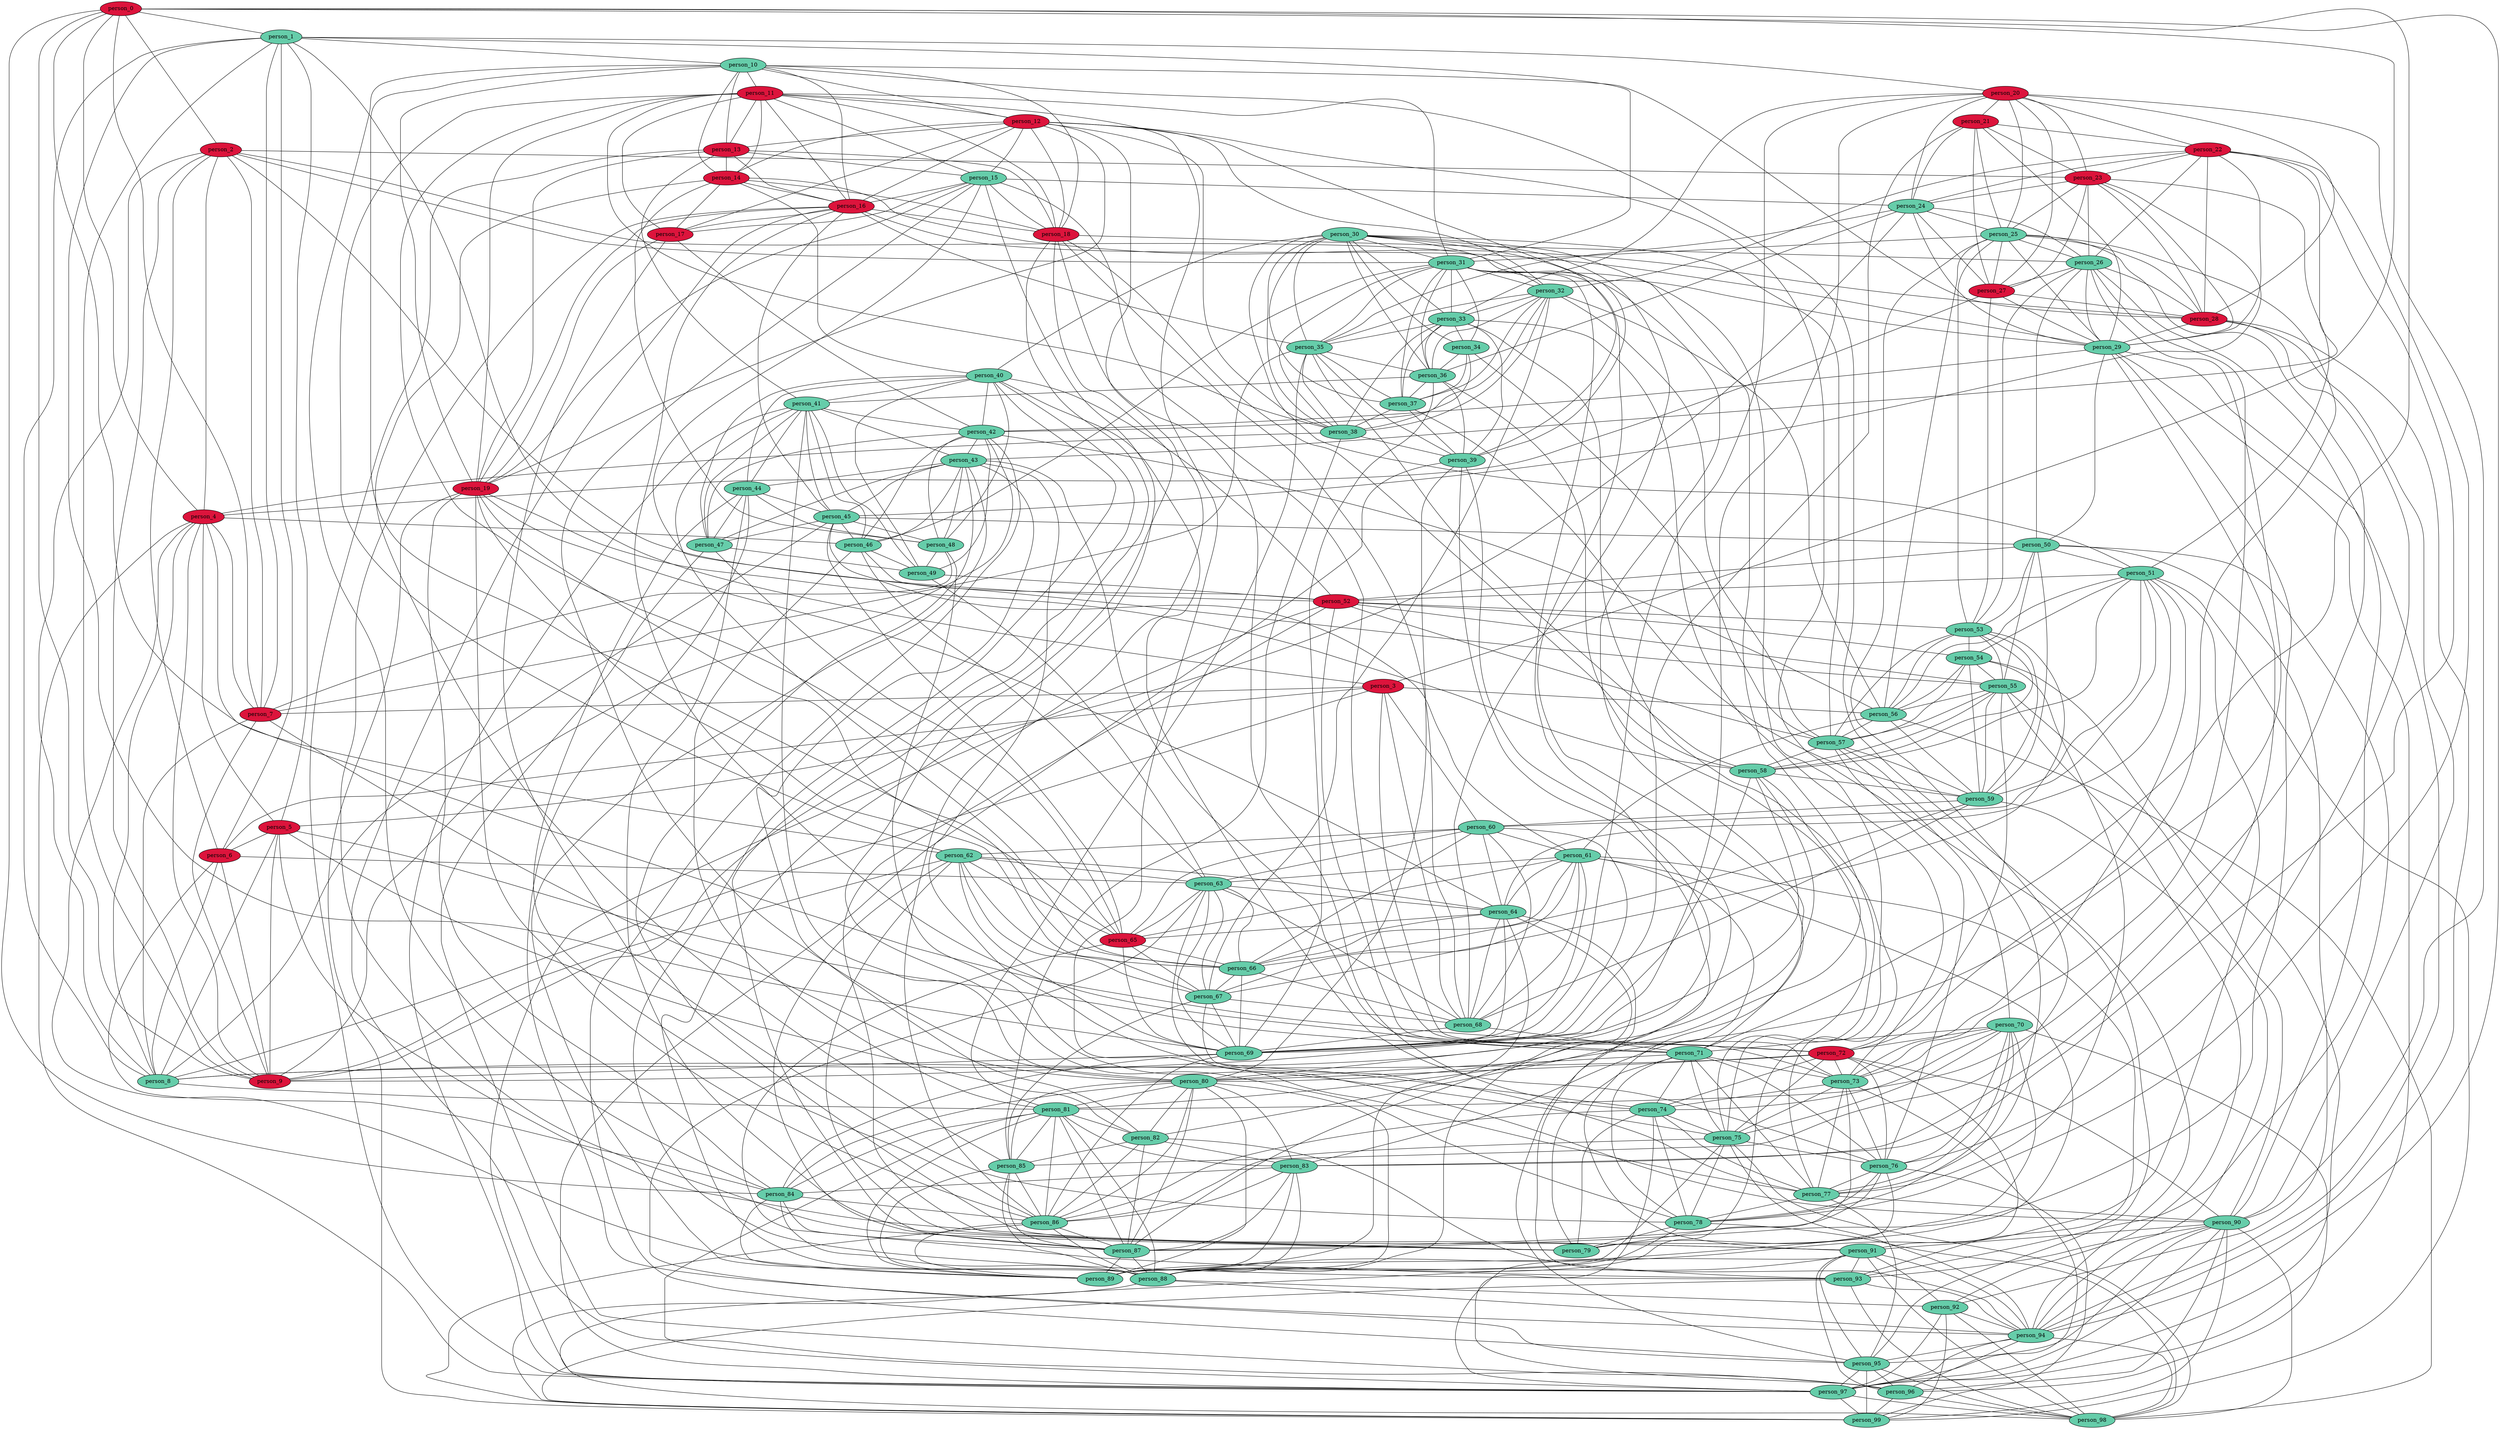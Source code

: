 graph SmokeGen {

	// Person nodes
	subgraph person {
		node[style=filled]
		person_55[ fillcolor=aquamarine3]
		person_56[ fillcolor=aquamarine3]
		person_53[ fillcolor=aquamarine3]
		person_54[ fillcolor=aquamarine3]
		person_59[ fillcolor=aquamarine3]
		person_57[ fillcolor=aquamarine3]
		person_58[ fillcolor=aquamarine3]
		person_51[ fillcolor=aquamarine3]
		person_52[ fillcolor=crimson]
		person_50[ fillcolor=aquamarine3]
		person_66[ fillcolor=aquamarine3]
		person_67[ fillcolor=aquamarine3]
		person_64[ fillcolor=aquamarine3]
		person_65[ fillcolor=crimson]
		person_68[ fillcolor=aquamarine3]
		person_69[ fillcolor=aquamarine3]
		person_62[ fillcolor=aquamarine3]
		person_63[ fillcolor=aquamarine3]
		person_60[ fillcolor=aquamarine3]
		person_61[ fillcolor=aquamarine3]
		person_39[ fillcolor=aquamarine3]
		person_33[ fillcolor=aquamarine3]
		person_34[ fillcolor=aquamarine3]
		person_31[ fillcolor=aquamarine3]
		person_32[ fillcolor=aquamarine3]
		person_37[ fillcolor=aquamarine3]
		person_38[ fillcolor=aquamarine3]
		person_35[ fillcolor=aquamarine3]
		person_36[ fillcolor=aquamarine3]
		person_30[ fillcolor=aquamarine3]
		person_44[ fillcolor=aquamarine3]
		person_45[ fillcolor=aquamarine3]
		person_42[ fillcolor=aquamarine3]
		person_43[ fillcolor=aquamarine3]
		person_48[ fillcolor=aquamarine3]
		person_49[ fillcolor=aquamarine3]
		person_46[ fillcolor=aquamarine3]
		person_47[ fillcolor=aquamarine3]
		person_40[ fillcolor=aquamarine3]
		person_41[ fillcolor=aquamarine3]
		person_19[ fillcolor=crimson]
		person_17[ fillcolor=crimson]
		person_18[ fillcolor=crimson]
		person_11[ fillcolor=crimson]
		person_99[ fillcolor=aquamarine3]
		person_12[ fillcolor=crimson]
		person_97[ fillcolor=aquamarine3]
		person_10[ fillcolor=aquamarine3]
		person_98[ fillcolor=aquamarine3]
		person_15[ fillcolor=aquamarine3]
		person_16[ fillcolor=crimson]
		person_13[ fillcolor=crimson]
		person_14[ fillcolor=crimson]
		person_91[ fillcolor=aquamarine3]
		person_92[ fillcolor=aquamarine3]
		person_90[ fillcolor=aquamarine3]
		person_95[ fillcolor=aquamarine3]
		person_96[ fillcolor=aquamarine3]
		person_93[ fillcolor=aquamarine3]
		person_94[ fillcolor=aquamarine3]
		person_4[ fillcolor=crimson]
		person_5[ fillcolor=crimson]
		person_2[ fillcolor=crimson]
		person_3[ fillcolor=crimson]
		person_8[ fillcolor=aquamarine3]
		person_9[ fillcolor=crimson]
		person_6[ fillcolor=crimson]
		person_7[ fillcolor=crimson]
		person_28[ fillcolor=crimson]
		person_29[ fillcolor=aquamarine3]
		person_0[ fillcolor=crimson]
		person_1[ fillcolor=aquamarine3]
		person_22[ fillcolor=crimson]
		person_23[ fillcolor=crimson]
		person_20[ fillcolor=crimson]
		person_21[ fillcolor=crimson]
		person_26[ fillcolor=aquamarine3]
		person_27[ fillcolor=crimson]
		person_24[ fillcolor=aquamarine3]
		person_25[ fillcolor=aquamarine3]
		person_77[ fillcolor=aquamarine3]
		person_78[ fillcolor=aquamarine3]
		person_75[ fillcolor=aquamarine3]
		person_76[ fillcolor=aquamarine3]
		person_79[ fillcolor=aquamarine3]
		person_70[ fillcolor=aquamarine3]
		person_73[ fillcolor=aquamarine3]
		person_74[ fillcolor=aquamarine3]
		person_71[ fillcolor=aquamarine3]
		person_72[ fillcolor=crimson]
		person_88[ fillcolor=aquamarine3]
		person_89[ fillcolor=aquamarine3]
		person_86[ fillcolor=aquamarine3]
		person_87[ fillcolor=aquamarine3]
		person_80[ fillcolor=aquamarine3]
		person_81[ fillcolor=aquamarine3]
		person_84[ fillcolor=aquamarine3]
		person_85[ fillcolor=aquamarine3]
		person_82[ fillcolor=aquamarine3]
		person_83[ fillcolor=aquamarine3]
	}

	// Friends edges
	person_78--person_79
	person_34--person_37
	person_74--person_79
	person_33--person_37
	person_76--person_79
	person_0--person_62
	person_32--person_37
	person_70--person_79
	person_31--person_37
	person_73--person_79
	person_30--person_37
	person_3--person_73
	person_71--person_79
	person_14--person_28
	person_67--person_68
	person_66--person_68
	person_23--person_26
	person_63--person_68
	person_64--person_68
	person_22--person_26
	person_10--person_28
	person_60--person_68
	person_11--person_17
	person_0--person_3
	person_12--person_17
	person_15--person_17
	person_61--person_68
	person_57--person_59
	person_14--person_17
	person_56--person_59
	person_55--person_59
	person_54--person_59
	person_18--person_9
	person_1--person_8
	person_53--person_59
	person_50--person_59
	person_22--person_28
	person_51--person_59
	person_23--person_28
	person_4--person_97
	person_25--person_28
	person_87--person_88
	person_26--person_28
	person_85--person_88
	person_59--person_68
	person_27--person_28
	person_84--person_88
	person_45--person_46
	person_42--person_46
	person_18--person_26
	person_86--person_88
	person_43--person_46
	person_80--person_88
	person_41--person_46
	person_81--person_88
	person_83--person_88
	person_35--person_37
	person_36--person_37
	person_37--person_39
	person_32--person_35
	person_30--person_35
	person_25--person_81
	person_73--person_77
	person_71--person_77
	person_63--person_66
	person_22--person_24
	person_35--person_81
	person_0--person_71
	person_65--person_66
	person_5--person_6
	person_11--person_19
	person_20--person_24
	person_15--person_19
	person_13--person_19
	person_61--person_66
	person_0--person_84
	person_96--person_99
	person_34--person_57
	person_44--person_79
	person_55--person_57
	person_16--person_17
	person_32--person_57
	person_53--person_57
	person_0--person_1
	person_12--person_15
	person_1--person_6
	person_90--person_99
	person_30--person_57
	person_24--person_26
	person_92--person_99
	person_20--person_90
	person_45--person_48
	person_85--person_86
	person_3--person_7
	person_43--person_48
	person_29--person_94
	person_6--person_84
	person_33--person_39
	person_26--person_90
	person_12--person_39
	person_81--person_86
	person_35--person_39
	person_40--person_44
	person_83--person_86
	person_28--person_90
	person_72--person_90
	person_16--person_35
	person_57--person_77
	person_74--person_75
	person_25--person_72
	person_55--person_92
	person_32--person_33
	person_54--person_77
	person_29--person_83
	person_70--person_75
	person_2--person_4
	person_73--person_75
	person_2--person_31
	person_14--person_85
	person_63--person_64
	person_60--person_64
	person_27--person_4
	person_95--person_97
	person_67--person_77
	person_53--person_55
	person_12--person_13
	person_54--person_55
	person_17--person_19
	person_90--person_97
	person_91--person_97
	person_73--person_97
	person_50--person_55
	person_94--person_97
	person_74--person_86
	person_64--person_88
	person_43--person_88
	person_80--person_84
	person_29--person_50
	person_5--person_82
	person_83--person_84
	person_38--person_39
	person_3--person_68
	person_74--person_77
	person_10--person_94
	person_33--person_35
	person_55--person_90
	person_30--person_39
	person_70--person_77
	person_25--person_85
	person_2--person_6
	person_6--person_9
	person_23--person_24
	person_64--person_66
	person_20--person_28
	person_10--person_19
	person_60--person_66
	person_18--person_74
	person_13--person_15
	person_15--person_55
	person_37--person_59
	person_58--person_59
	person_95--person_99
	person_77--person_95
	person_54--person_57
	person_90--person_95
	person_91--person_99
	person_94--person_95
	person_84--person_86
	person_32--person_42
	person_78--person_88
	person_44--person_48
	person_29--person_87
	person_11--person_65
	person_56--person_61
	person_43--person_44
	person_19--person_66
	person_40--person_48
	person_28--person_94
	person_80--person_86
	person_4--person_5
	person_63--person_95
	person_82--person_93
	person_25--person_53
	person_75--person_94
	person_31--person_75
	person_11--person_77
	person_11--person_31
	person_17--person_42
	person_15--person_88
	person_2--person_8
	person_51--person_73
	person_36--person_41
	person_7--person_9
	person_39--person_97
	person_61--person_83
	person_26--person_53
	person_54--person_97
	person_25--person_31
	person_91--person_93
	person_59--person_60
	person_47--person_96
	person_65--person_93
	person_70--person_96
	person_50--person_52
	person_42--person_9
	person_69--person_9
	person_60--person_62
	person_51--person_60
	person_18--person_78
	person_70--person_72
	person_91--person_95
	person_55--person_72
	person_44--person_94
	person_38--person_85
	person_49--person_63
	person_71--person_80
	person_10--person_65
	person_80--person_82
	person_15--person_73
	person_49--person_52
	person_75--person_98
	person_50--person_92
	person_4--person_89
	person_10--person_12
	person_18--person_58
	person_5--person_8
	person_31--person_33
	person_52--person_54
	person_71--person_75
	person_22--person_83
	person_38--person_4
	person_81--person_85
	person_20--person_22
	person_62--person_64
	person_41--person_43
	person_16--person_19
	person_11--person_13
	person_72--person_74
	person_30--person_32
	person_14--person_48
	person_12--person_86
	person_21--person_23
	person_21--person_69
	person_26--person_73
	person_61--person_65
	person_4--person_9
	person_40--person_42
	person_97--person_98
	person_35--person_58
	person_92--person_94
	person_76--person_77
	person_23--person_51
	person_31--person_35
	person_71--person_73
	person_86--person_87
	person_13--person_41
	person_1--person_10
	person_26--person_29
	person_81--person_83
	person_41--person_45
	person_51--person_64
	person_3--person_60
	person_62--person_66
	person_76--person_99
	person_43--person_71
	person_56--person_57
	person_64--person_94
	person_32--person_38
	person_11--person_15
	person_12--person_95
	person_62--person_79
	person_20--person_33
	person_51--person_99
	person_59--person_66
	person_48--person_7
	person_25--person_26
	person_46--person_49
	person_72--person_76
	person_93--person_99
	person_66--person_67
	person_43--person_82
	person_31--person_46
	person_21--person_25
	person_42--person_48
	person_68--person_71
	person_61--person_63
	person_48--person_75
	person_16--person_96
	person_1--person_69
	person_51--person_88
	person_82--person_86
	person_15--person_16
	person_4--person_7
	person_36--person_39
	person_57--person_58
	person_55--person_58
	person_53--person_58
	person_11--person_16
	person_1--person_9
	person_10--person_16
	person_15--person_80
	person_51--person_58
	person_23--person_27
	person_24--person_27
	person_58--person_8
	person_25--person_27
	person_58--person_69
	person_26--person_27
	person_87--person_89
	person_45--person_47
	person_84--person_89
	person_43--person_47
	person_3--person_6
	person_44--person_47
	person_42--person_47
	person_85--person_89
	person_86--person_89
	person_80--person_89
	person_81--person_89
	person_40--person_47
	person_41--person_47
	person_34--person_38
	person_35--person_38
	person_83--person_89
	person_77--person_78
	person_37--person_38
	person_35--person_36
	person_34--person_36
	person_33--person_36
	person_74--person_78
	person_75--person_78
	person_76--person_78
	person_32--person_36
	person_70--person_78
	person_31--person_36
	person_30--person_36
	person_71--person_78
	person_68--person_69
	person_67--person_69
	person_66--person_69
	person_64--person_69
	person_63--person_69
	person_65--person_69
	person_21--person_27
	person_60--person_69
	person_10--person_18
	person_61--person_69
	person_11--person_18
	person_20--person_27
	person_62--person_69
	person_0--person_4
	person_12--person_18
	person_6--person_63
	person_14--person_18
	person_15--person_18
	person_13--person_18
	person_96--person_98
	person_55--person_56
	person_16--person_18
	person_24--person_36
	person_43--person_91
	person_12--person_14
	person_53--person_56
	person_1--person_7
	person_10--person_14
	person_21--person_29
	person_39--person_80
	person_90--person_98
	person_23--person_29
	person_25--person_29
	person_94--person_98
	person_92--person_98
	person_51--person_56
	person_36--person_69
	person_16--person_29
	person_27--person_29
	person_85--person_87
	person_3--person_8
	person_44--person_45
	person_75--person_89
	person_0--person_94
	person_41--person_49
	person_81--person_87
	person_12--person_38
	person_83--person_87
	person_61--person_89
	person_31--person_91
	person_75--person_76
	person_42--person_56
	person_33--person_38
	person_31--person_38
	person_30--person_34
	person_73--person_76
	person_71--person_76
	person_4--person_72
	person_31--person_80
	person_47--person_49
	person_24--person_25
	person_63--person_67
	person_65--person_67
	person_20--person_25
	person_0--person_2
	person_12--person_16
	person_61--person_67
	person_14--person_16
	person_95--person_96
	person_31--person_71
	person_78--person_98
	person_53--person_54
	person_19--person_58
	person_32--person_56
	person_1--person_5
	person_91--person_96
	person_90--person_96
	person_58--person_80
	person_94--person_96
	person_40--person_93
	person_11--person_62
	person_23--person_45
	person_42--person_43
	person_80--person_85
	person_8--person_81
	person_70--person_74
	person_73--person_74
	person_47--person_65
	person_3--person_56
	person_41--person_80
	person_16--person_45
	person_14--person_40
	person_64--person_65
	person_63--person_65
	person_53--person_67
	person_32--person_67
	person_22--person_23
	person_60--person_65
	person_52--person_71
	person_95--person_98
	person_13--person_14
	person_1--person_3
	person_22--person_78
	person_22--person_32
	person_90--person_94
	person_54--person_56
	person_91--person_98
	person_24--person_29
	person_28--person_29
	person_84--person_87
	person_67--person_85
	person_2--person_52
	person_22--person_43
	person_64--person_89
	person_19--person_67
	person_43--person_45
	person_40--person_49
	person_80--person_87
	person_29--person_97
	person_39--person_95
	person_72--person_91
	person_57--person_76
	person_46--person_52
	person_88--person_98
	person_33--person_34
	person_30--person_38
	person_70--person_76
	person_2--person_7
	person_5--person_72
	person_6--person_8
	person_48--person_49
	person_72--person_80
	person_46--person_63
	person_10--person_84
	person_23--person_25
	person_13--person_16
	person_43--person_74
	person_41--person_97
	person_70--person_71
	person_91--person_92
	person_24--person_5
	person_80--person_81
	person_28--person_76
	person_27--person_53
	person_52--person_97
	person_90--person_93
	person_45--person_50
	person_19--person_99
	person_12--person_32
	person_88--person_92
	person_29--person_42
	person_39--person_87
	person_50--person_51
	person_69--person_84
	person_2--person_9
	person_30--person_51
	person_60--person_61
	person_45--person_61
	person_19--person_64
	person_72--person_8
	person_36--person_75
	person_30--person_40
	person_59--person_94
	person_61--person_93
	person_16--person_79
	person_93--person_94
	person_74--person_96
	person_42--person_95
	person_56--person_98
	person_91--person_94
	person_70--person_73
	person_33--person_77
	person_58--person_82
	person_72--person_73
	person_82--person_83
	person_19--person_86
	person_80--person_83
	person_0--person_9
	person_62--person_9
	person_25--person_56
	person_4--person_46
	person_2--person_23
	person_88--person_94
	person_90--person_91
	person_7--person_8
	person_20--person_9
	person_5--person_91
	person_50--person_53
	person_52--person_53
	person_7--person_80
	person_60--person_63
	person_62--person_63
	person_1--person_20
	person_11--person_12
	person_77--person_90
	person_19--person_84
	person_81--person_97
	person_72--person_75
	person_51--person_54
	person_30--person_33
	person_15--person_24
	person_76--person_87
	person_1--person_31
	person_45--person_8
	person_21--person_22
	person_46--person_81
	person_0--person_7
	person_30--person_68
	person_82--person_85
	person_61--person_64
	person_41--person_66
	person_62--person_87
	person_50--person_93
	person_24--person_35
	person_13--person_97
	person_57--person_70
	person_10--person_13
	person_5--person_9
	person_52--person_55
	person_31--person_32
	person_92--person_97
	person_71--person_74
	person_45--person_65
	person_75--person_86
	person_81--person_84
	person_18--person_68
	person_20--person_69
	person_20--person_23
	person_26--person_50
	person_62--person_65
	person_41--person_42
	person_16--person_71
	person_2--person_29
	person_33--person_73
	person_52--person_79
	person_11--person_14
	person_86--person_99
	person_26--person_81
	person_22--person_29
	person_93--person_98
	person_40--person_76
	person_30--person_31
	person_51--person_52
	person_21--person_24
	person_42--person_49
	person_12--person_19
	person_40--person_87
	person_40--person_41
	person_82--person_87
	person_4--person_8
	person_17--person_78
	person_10--person_11
	person_11--person_38
	person_97--person_99
	person_52--person_57
	person_31--person_34
	person_69--person_86
	person_40--person_52
	person_63--person_90
	person_44--person_86
	person_35--person_7
	person_81--person_82
	person_30--person_88
	person_20--person_21
	person_62--person_67
	person_41--person_44

}
